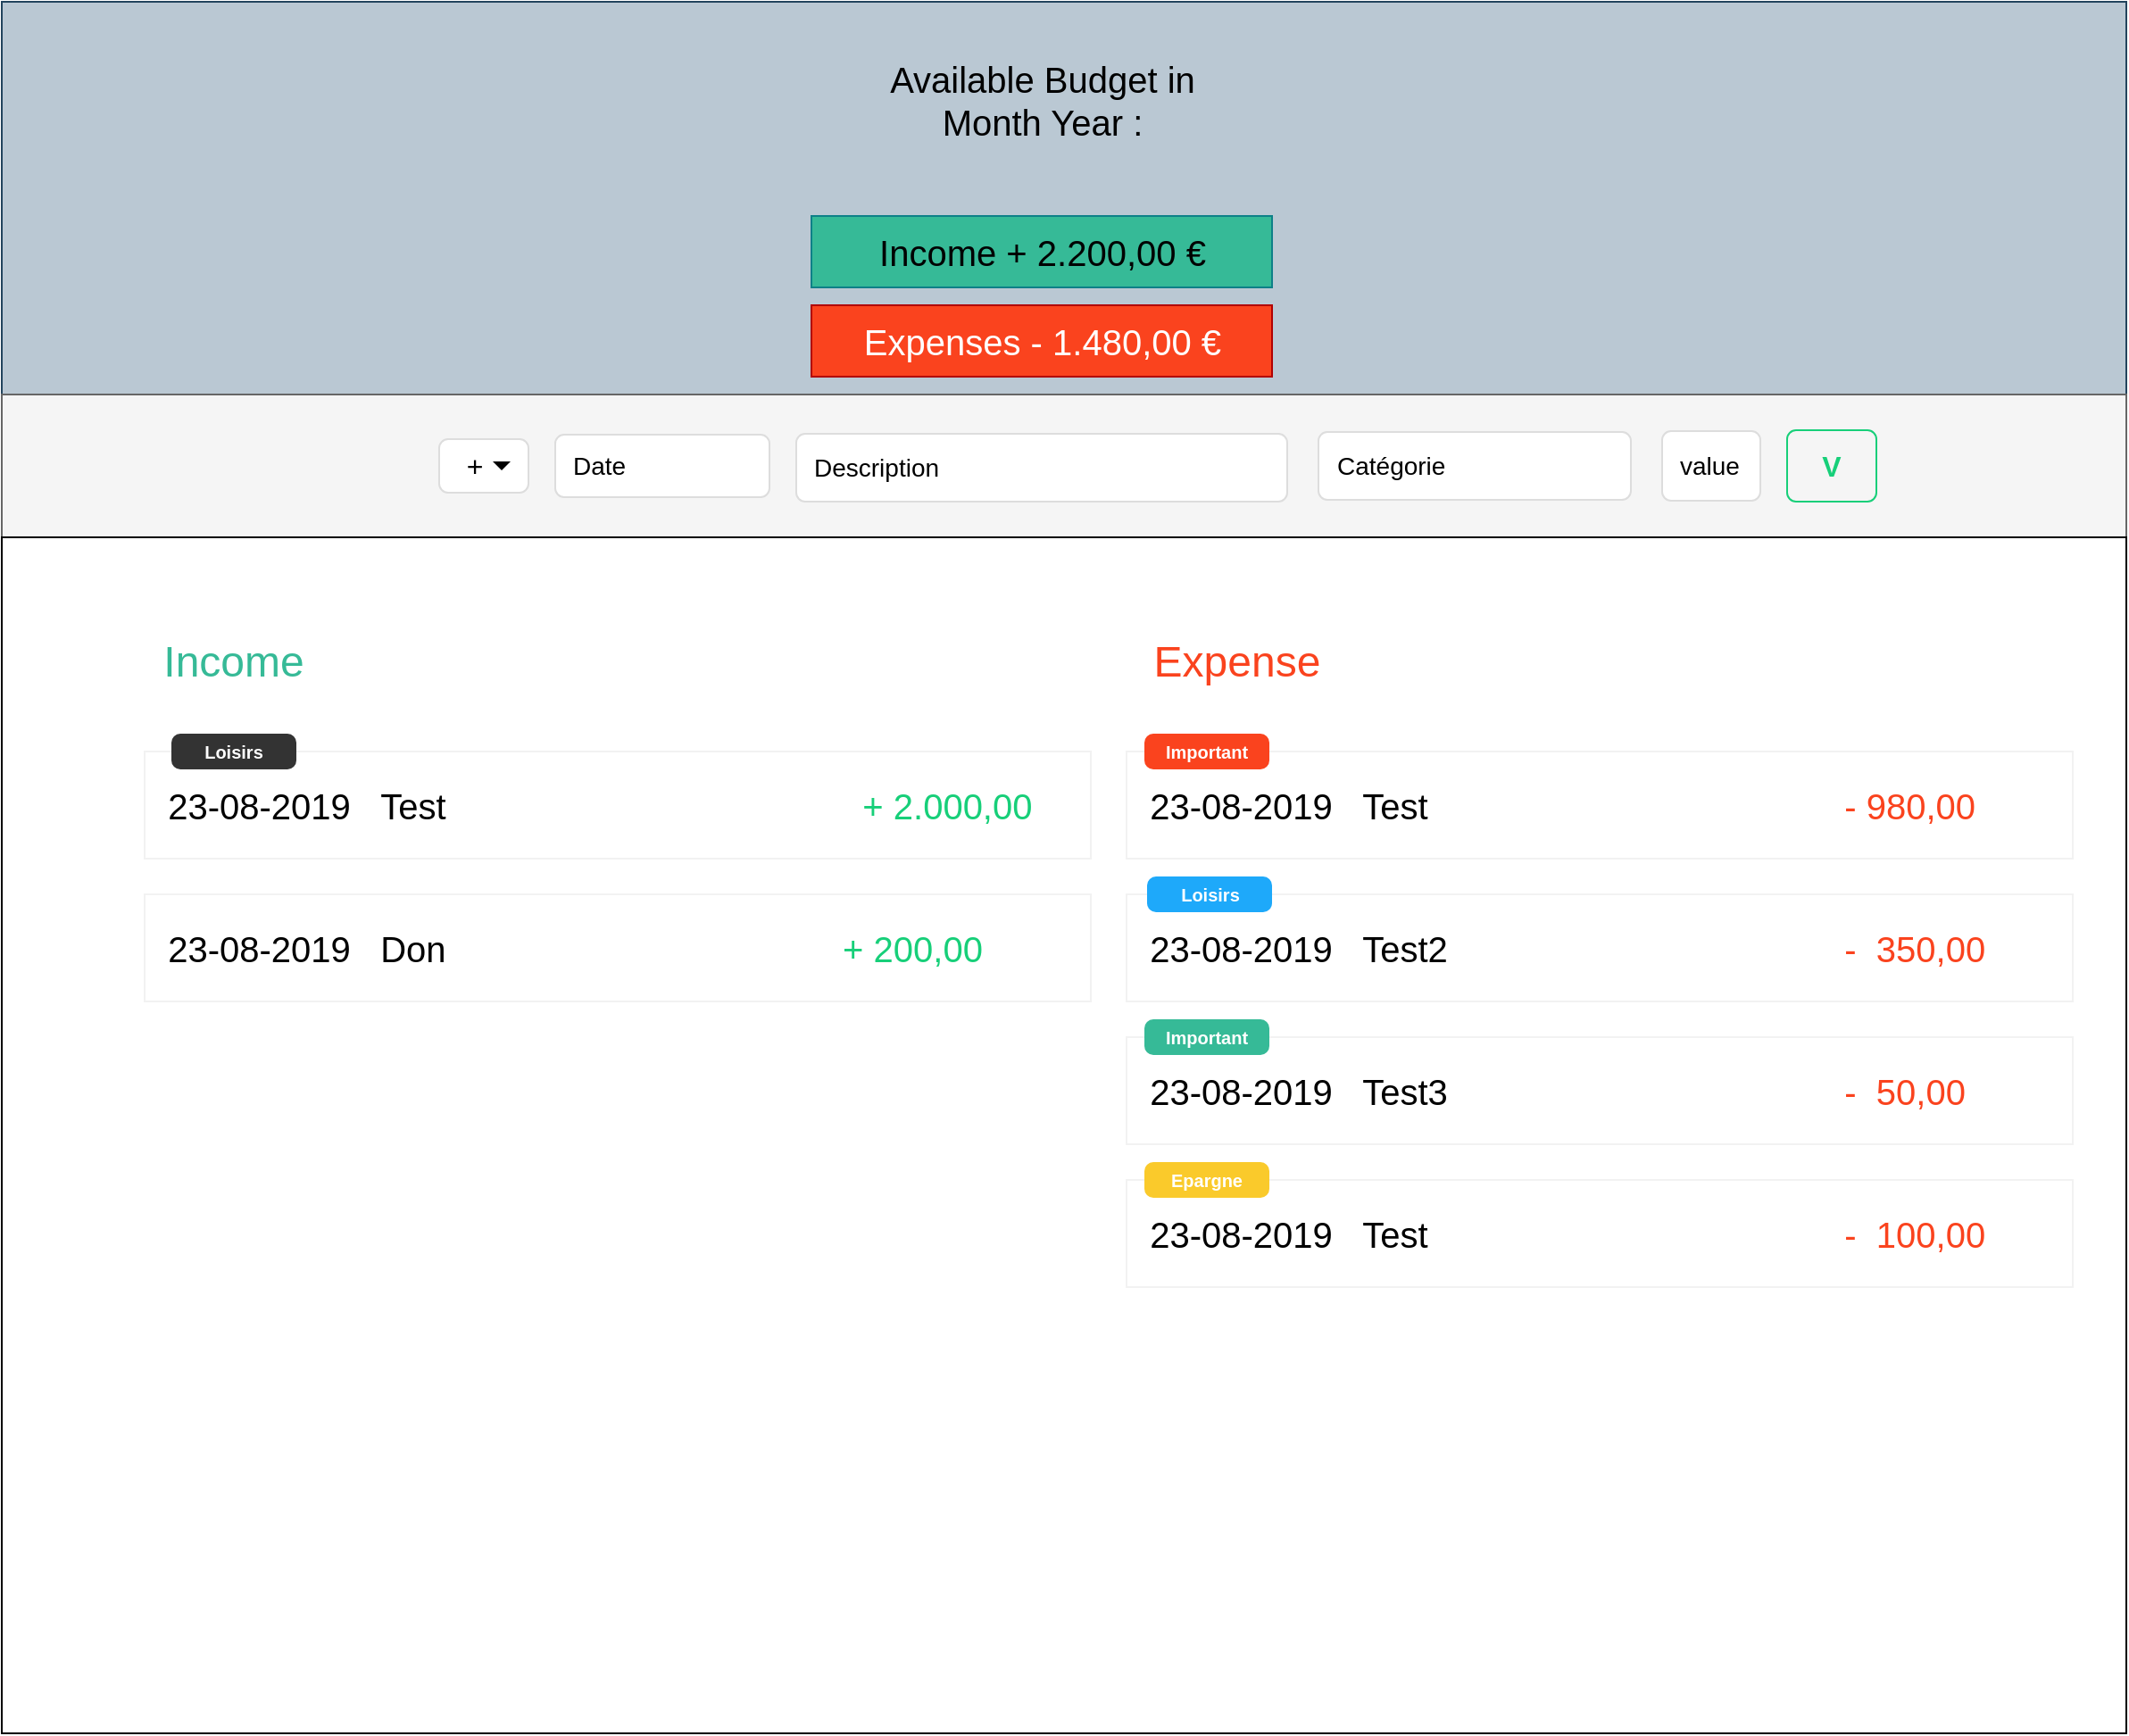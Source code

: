 <mxfile version="11.2.1" type="device" pages="1"><diagram name="Page-1" id="c9db0220-8083-56f3-ca83-edcdcd058819"><mxGraphModel dx="1422" dy="764" grid="1" gridSize="10" guides="1" tooltips="1" connect="1" arrows="1" fold="1" page="1" pageScale="1.5" pageWidth="826" pageHeight="1169" background="#ffffff" math="0" shadow="0"><root><mxCell id="0" style=";html=1;"/><mxCell id="1" style=";html=1;" parent="0"/><mxCell id="Jdz8lREQl3cGeY0sk4rs-16" value="" style="rounded=0;whiteSpace=wrap;html=1;fillColor=#bac8d3;strokeColor=#23445d;" vertex="1" parent="1"><mxGeometry x="20" y="20" width="1190" height="220" as="geometry"/></mxCell><mxCell id="Jdz8lREQl3cGeY0sk4rs-17" value="" style="rounded=0;whiteSpace=wrap;html=1;fillColor=#f5f5f5;strokeColor=#666666;fontColor=#333333;" vertex="1" parent="1"><mxGeometry x="20" y="240" width="1190" height="80" as="geometry"/></mxCell><mxCell id="Jdz8lREQl3cGeY0sk4rs-19" value="" style="rounded=0;whiteSpace=wrap;html=1;fillColor=#ffffff;" vertex="1" parent="1"><mxGeometry x="20" y="320" width="1190" height="670" as="geometry"/></mxCell><mxCell id="Jdz8lREQl3cGeY0sk4rs-20" value="+" style="html=1;shadow=0;dashed=0;shape=mxgraph.bootstrap.rrect;rSize=5;strokeColor=#dddddd;spacingRight=10;fontSize=16;whiteSpace=wrap;fillColor=#ffffff;align=center;" vertex="1" parent="1"><mxGeometry x="265" y="265" width="50" height="30" as="geometry"/></mxCell><mxCell id="Jdz8lREQl3cGeY0sk4rs-21" value="" style="shape=triangle;direction=south;fillColor=#000000;strokeColor=none;perimeter=none;" vertex="1" parent="Jdz8lREQl3cGeY0sk4rs-20"><mxGeometry x="1" y="0.5" width="10" height="5" relative="1" as="geometry"><mxPoint x="-20" y="-2.5" as="offset"/></mxGeometry></mxCell><mxCell id="Jdz8lREQl3cGeY0sk4rs-36" value="value&lt;br&gt;" style="html=1;shadow=0;dashed=0;shape=mxgraph.bootstrap.rrect;rSize=5;fillColor=#ffffff;strokeColor=#dddddd;fontSize=14;align=left;spacingLeft=8;whiteSpace=wrap;" vertex="1" parent="1"><mxGeometry x="950" y="260.5" width="55" height="39" as="geometry"/></mxCell><mxCell id="Jdz8lREQl3cGeY0sk4rs-37" value="Description" style="html=1;shadow=0;dashed=0;shape=mxgraph.bootstrap.rrect;rSize=5;fillColor=#ffffff;strokeColor=#dddddd;fontSize=14;align=left;spacingLeft=8;whiteSpace=wrap;" vertex="1" parent="1"><mxGeometry x="465" y="262" width="275" height="38" as="geometry"/></mxCell><mxCell id="Jdz8lREQl3cGeY0sk4rs-38" value="Date" style="html=1;shadow=0;dashed=0;shape=mxgraph.bootstrap.rrect;rSize=5;fillColor=#ffffff;strokeColor=#dddddd;fontSize=14;align=left;spacingLeft=8;whiteSpace=wrap;" vertex="1" parent="1"><mxGeometry x="330" y="262.5" width="120" height="35" as="geometry"/></mxCell><mxCell id="Jdz8lREQl3cGeY0sk4rs-41" value="Income + 2.200,00 €" style="rounded=0;whiteSpace=wrap;html=1;fillColor=#36BA97;strokeColor=#0e8088;fontSize=20;" vertex="1" parent="1"><mxGeometry x="473.5" y="140" width="258" height="40" as="geometry"/></mxCell><mxCell id="Jdz8lREQl3cGeY0sk4rs-42" value="Expenses - 1.480,00 €" style="rounded=0;whiteSpace=wrap;html=1;fillColor=#FA431E;strokeColor=#B20000;fontColor=#ffffff;fontSize=20;" vertex="1" parent="1"><mxGeometry x="473.5" y="190" width="258" height="40" as="geometry"/></mxCell><mxCell id="Jdz8lREQl3cGeY0sk4rs-43" value="Available Budget in Month Year :" style="text;html=1;strokeColor=none;fillColor=none;align=center;verticalAlign=middle;whiteSpace=wrap;rounded=0;fontSize=20;" vertex="1" parent="1"><mxGeometry x="487.5" y="60" width="230" height="30" as="geometry"/></mxCell><mxCell id="Jdz8lREQl3cGeY0sk4rs-44" value="Income" style="text;html=1;strokeColor=none;fillColor=none;align=center;verticalAlign=middle;whiteSpace=wrap;rounded=0;fontSize=24;fontColor=#36BA97;" vertex="1" parent="1"><mxGeometry x="130" y="380" width="40" height="20" as="geometry"/></mxCell><mxCell id="Jdz8lREQl3cGeY0sk4rs-45" value="Expense" style="text;html=1;strokeColor=none;fillColor=none;align=center;verticalAlign=middle;whiteSpace=wrap;rounded=0;fontSize=24;fontColor=#FA431E;fontStyle=0" vertex="1" parent="1"><mxGeometry x="691.5" y="380" width="40" height="20" as="geometry"/></mxCell><mxCell id="Jdz8lREQl3cGeY0sk4rs-46" value="Catégorie" style="html=1;shadow=0;dashed=0;shape=mxgraph.bootstrap.rrect;rSize=5;fillColor=#ffffff;strokeColor=#dddddd;fontSize=14;align=left;spacingLeft=8;whiteSpace=wrap;" vertex="1" parent="1"><mxGeometry x="757.5" y="261" width="175" height="38" as="geometry"/></mxCell><mxCell id="Jdz8lREQl3cGeY0sk4rs-48" value="&amp;nbsp; 23-08-2019&amp;nbsp; &amp;nbsp;Test&amp;nbsp; &amp;nbsp; &amp;nbsp; &amp;nbsp; &amp;nbsp; &amp;nbsp; &amp;nbsp; &amp;nbsp; &amp;nbsp; &amp;nbsp; &amp;nbsp; &amp;nbsp; &amp;nbsp; &amp;nbsp; &amp;nbsp; &amp;nbsp; &amp;nbsp; &amp;nbsp; &amp;nbsp; &amp;nbsp; &amp;nbsp;&lt;font color=&quot;#17cf79&quot;&gt; + 2.000,00&lt;/font&gt;" style="rounded=0;whiteSpace=wrap;html=1;fillColor=none;fontSize=20;fontColor=none;align=left;comic=0;glass=0;strokeColor=#F2F2F2;" vertex="1" parent="1"><mxGeometry x="100" y="440" width="530" height="60" as="geometry"/></mxCell><mxCell id="Jdz8lREQl3cGeY0sk4rs-49" value="&amp;nbsp; 23-08-2019&amp;nbsp; &amp;nbsp;Test&amp;nbsp; &amp;nbsp; &amp;nbsp; &amp;nbsp; &amp;nbsp; &amp;nbsp; &amp;nbsp; &amp;nbsp; &amp;nbsp; &amp;nbsp; &amp;nbsp; &amp;nbsp; &amp;nbsp; &amp;nbsp; &amp;nbsp; &amp;nbsp; &amp;nbsp; &amp;nbsp; &amp;nbsp; &amp;nbsp; &amp;nbsp; &lt;font color=&quot;#fa431e&quot;&gt;- 980,00&lt;/font&gt;" style="rounded=0;whiteSpace=wrap;html=1;fillColor=none;fontSize=20;fontColor=none;align=left;comic=0;glass=0;strokeColor=#F2F2F2;" vertex="1" parent="1"><mxGeometry x="650" y="440" width="530" height="60" as="geometry"/></mxCell><mxCell id="Jdz8lREQl3cGeY0sk4rs-50" value="V" style="html=1;shadow=0;dashed=0;shape=mxgraph.bootstrap.rrect;rSize=5;fillColor=none;align=center;strokeColor=#17CF79;fontColor=#17CF79;fontSize=16;whiteSpace=wrap;glass=0;comic=0;border-radius=50%;fontStyle=1" vertex="1" parent="1"><mxGeometry x="1020" y="260" width="50" height="40" as="geometry"/></mxCell><mxCell id="Jdz8lREQl3cGeY0sk4rs-111" value="&amp;nbsp; 23-08-2019&amp;nbsp; &amp;nbsp;Test2&amp;nbsp; &amp;nbsp; &amp;nbsp; &amp;nbsp; &amp;nbsp; &amp;nbsp; &amp;nbsp; &amp;nbsp; &amp;nbsp; &amp;nbsp; &amp;nbsp; &amp;nbsp; &amp;nbsp; &amp;nbsp; &amp;nbsp; &amp;nbsp; &amp;nbsp; &amp;nbsp; &amp;nbsp; &amp;nbsp; &lt;font color=&quot;#fa431e&quot;&gt;-&amp;nbsp; 350,00&lt;/font&gt;" style="rounded=0;whiteSpace=wrap;html=1;fillColor=none;fontSize=20;fontColor=none;align=left;comic=0;glass=0;strokeColor=#F2F2F2;" vertex="1" parent="1"><mxGeometry x="650" y="520" width="530" height="60" as="geometry"/></mxCell><mxCell id="Jdz8lREQl3cGeY0sk4rs-112" value="&amp;nbsp; 23-08-2019&amp;nbsp; &amp;nbsp;Don&amp;nbsp; &amp;nbsp; &amp;nbsp; &amp;nbsp; &amp;nbsp; &amp;nbsp; &amp;nbsp; &amp;nbsp; &amp;nbsp; &amp;nbsp; &amp;nbsp; &amp;nbsp; &amp;nbsp; &amp;nbsp; &amp;nbsp; &amp;nbsp; &amp;nbsp; &amp;nbsp; &amp;nbsp; &amp;nbsp; &lt;font color=&quot;#17cf79&quot;&gt;+ 200,00&lt;/font&gt;" style="rounded=0;whiteSpace=wrap;html=1;fillColor=none;fontSize=20;fontColor=none;align=left;comic=0;glass=0;strokeColor=#F2F2F2;" vertex="1" parent="1"><mxGeometry x="100" y="520" width="530" height="60" as="geometry"/></mxCell><mxCell id="Jdz8lREQl3cGeY0sk4rs-113" value="&amp;nbsp; 23-08-2019&amp;nbsp; &amp;nbsp;Test3&amp;nbsp; &amp;nbsp; &amp;nbsp; &amp;nbsp; &amp;nbsp; &amp;nbsp; &amp;nbsp; &amp;nbsp; &amp;nbsp; &amp;nbsp; &amp;nbsp; &amp;nbsp; &amp;nbsp; &amp;nbsp; &amp;nbsp; &amp;nbsp; &amp;nbsp; &amp;nbsp; &amp;nbsp; &amp;nbsp; &lt;font color=&quot;#fa431e&quot;&gt;-&amp;nbsp; 50,00&lt;/font&gt;" style="rounded=0;whiteSpace=wrap;html=1;fillColor=none;fontSize=20;fontColor=none;align=left;comic=0;glass=0;strokeColor=#F2F2F2;" vertex="1" parent="1"><mxGeometry x="650" y="600" width="530" height="60" as="geometry"/></mxCell><mxCell id="Jdz8lREQl3cGeY0sk4rs-114" value="&amp;nbsp; 23-08-2019&amp;nbsp; &amp;nbsp;Test&amp;nbsp; &amp;nbsp; &amp;nbsp; &amp;nbsp; &amp;nbsp; &amp;nbsp; &amp;nbsp; &amp;nbsp; &amp;nbsp; &amp;nbsp; &amp;nbsp; &amp;nbsp; &amp;nbsp; &amp;nbsp; &amp;nbsp; &amp;nbsp; &amp;nbsp; &amp;nbsp; &amp;nbsp; &amp;nbsp; &amp;nbsp; &lt;font color=&quot;#fa431e&quot;&gt;-&amp;nbsp; 100,00&lt;/font&gt;" style="rounded=0;whiteSpace=wrap;html=1;fillColor=none;fontSize=20;fontColor=none;align=left;comic=0;glass=0;strokeColor=#F2F2F2;" vertex="1" parent="1"><mxGeometry x="650" y="680" width="530" height="60" as="geometry"/></mxCell><mxCell id="Jdz8lREQl3cGeY0sk4rs-115" value="Important" style="html=1;shadow=0;dashed=0;shape=mxgraph.bootstrap.rrect;align=center;rSize=5;strokeColor=none;fillColor=#FA431E;fontColor=#ffffff;fontStyle=1;whiteSpace=wrap;fontSize=10;glass=0;comic=0;" vertex="1" parent="1"><mxGeometry x="660" y="430" width="70" height="20" as="geometry"/></mxCell><mxCell id="Jdz8lREQl3cGeY0sk4rs-116" value="Loisirs" style="html=1;shadow=0;dashed=0;shape=mxgraph.bootstrap.rrect;align=center;rSize=5;strokeColor=none;fillColor=#1EA9FA;fontColor=#ffffff;fontStyle=1;whiteSpace=wrap;fontSize=10;glass=0;comic=0;" vertex="1" parent="1"><mxGeometry x="661.5" y="510" width="70" height="20" as="geometry"/></mxCell><mxCell id="Jdz8lREQl3cGeY0sk4rs-117" value="Important" style="html=1;shadow=0;dashed=0;shape=mxgraph.bootstrap.rrect;align=center;rSize=5;strokeColor=none;fillColor=#36BA97;fontColor=#ffffff;fontStyle=1;whiteSpace=wrap;fontSize=10;glass=0;comic=0;gradientColor=none;" vertex="1" parent="1"><mxGeometry x="660" y="590" width="70" height="20" as="geometry"/></mxCell><mxCell id="Jdz8lREQl3cGeY0sk4rs-118" value="Epargne" style="html=1;shadow=0;dashed=0;shape=mxgraph.bootstrap.rrect;align=center;rSize=5;strokeColor=none;fillColor=#FACA2B;fontColor=#ffffff;fontStyle=1;whiteSpace=wrap;fontSize=10;glass=0;comic=0;" vertex="1" parent="1"><mxGeometry x="660" y="670" width="70" height="20" as="geometry"/></mxCell><mxCell id="Jdz8lREQl3cGeY0sk4rs-130" value="Loisirs" style="html=1;shadow=0;dashed=0;shape=mxgraph.bootstrap.rrect;align=center;rSize=5;strokeColor=none;fillColor=#333333;fontColor=#ffffff;fontStyle=1;whiteSpace=wrap;fontSize=10;glass=0;comic=0;" vertex="1" parent="1"><mxGeometry x="115" y="430" width="70" height="20" as="geometry"/></mxCell></root></mxGraphModel></diagram></mxfile>